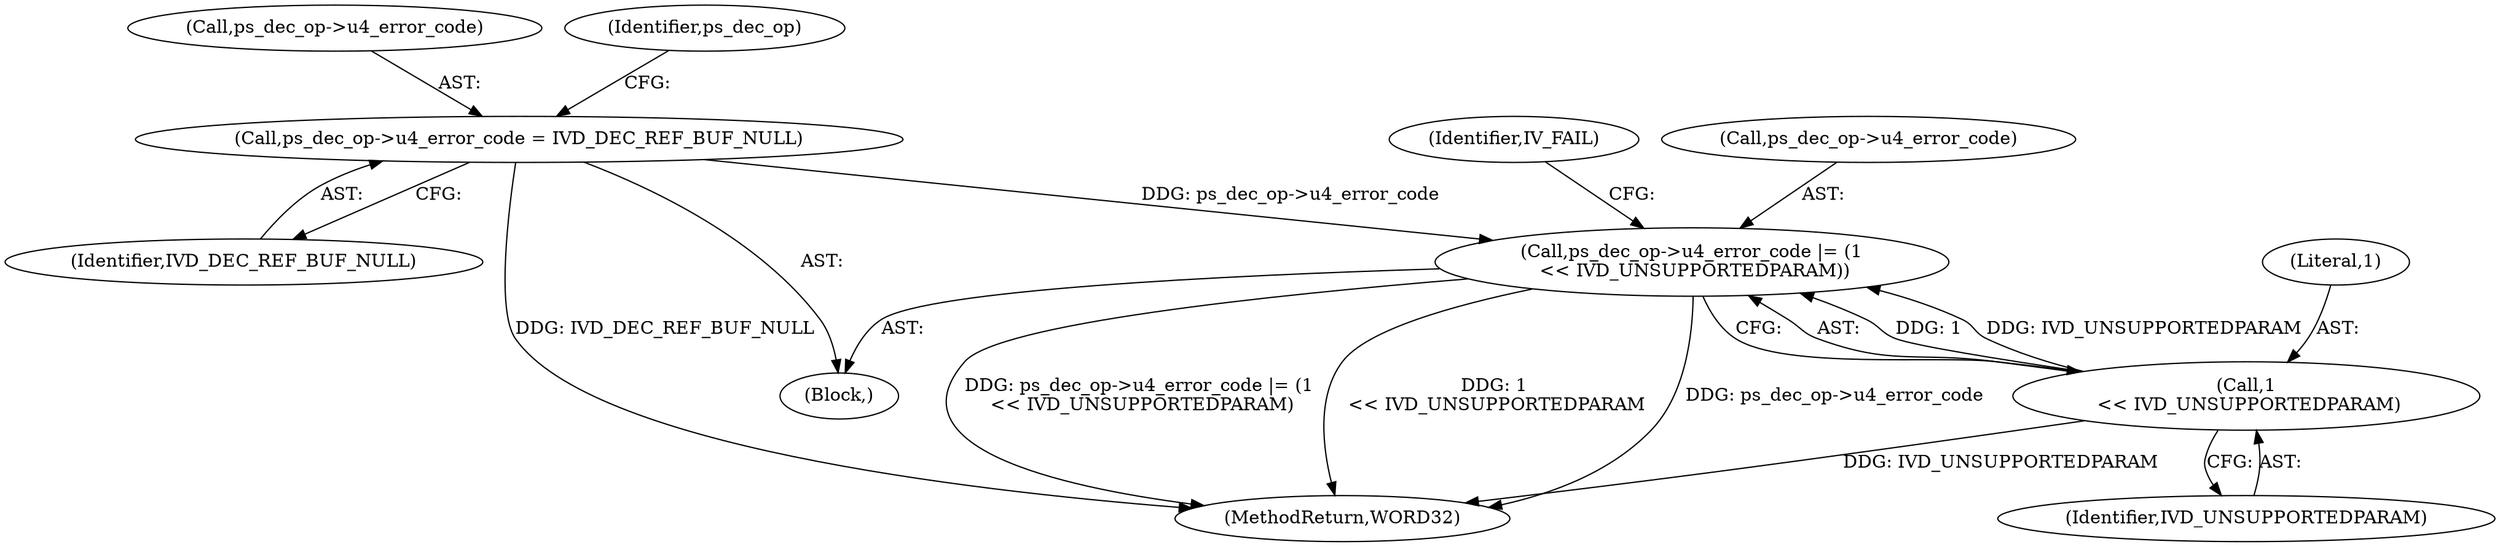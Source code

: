 digraph "0_Android_a78887bcffbc2995cf9ed72e0697acf560875e9e@pointer" {
"1000665" [label="(Call,ps_dec_op->u4_error_code |= (1\n << IVD_UNSUPPORTEDPARAM))"];
"1000660" [label="(Call,ps_dec_op->u4_error_code = IVD_DEC_REF_BUF_NULL)"];
"1000669" [label="(Call,1\n << IVD_UNSUPPORTEDPARAM)"];
"1000660" [label="(Call,ps_dec_op->u4_error_code = IVD_DEC_REF_BUF_NULL)"];
"1000670" [label="(Literal,1)"];
"1002129" [label="(MethodReturn,WORD32)"];
"1000669" [label="(Call,1\n << IVD_UNSUPPORTEDPARAM)"];
"1000671" [label="(Identifier,IVD_UNSUPPORTEDPARAM)"];
"1000664" [label="(Identifier,IVD_DEC_REF_BUF_NULL)"];
"1000673" [label="(Identifier,IV_FAIL)"];
"1000665" [label="(Call,ps_dec_op->u4_error_code |= (1\n << IVD_UNSUPPORTEDPARAM))"];
"1000661" [label="(Call,ps_dec_op->u4_error_code)"];
"1000666" [label="(Call,ps_dec_op->u4_error_code)"];
"1000659" [label="(Block,)"];
"1000667" [label="(Identifier,ps_dec_op)"];
"1000665" -> "1000659"  [label="AST: "];
"1000665" -> "1000669"  [label="CFG: "];
"1000666" -> "1000665"  [label="AST: "];
"1000669" -> "1000665"  [label="AST: "];
"1000673" -> "1000665"  [label="CFG: "];
"1000665" -> "1002129"  [label="DDG: ps_dec_op->u4_error_code"];
"1000665" -> "1002129"  [label="DDG: ps_dec_op->u4_error_code |= (1\n << IVD_UNSUPPORTEDPARAM)"];
"1000665" -> "1002129"  [label="DDG: 1\n << IVD_UNSUPPORTEDPARAM"];
"1000660" -> "1000665"  [label="DDG: ps_dec_op->u4_error_code"];
"1000669" -> "1000665"  [label="DDG: 1"];
"1000669" -> "1000665"  [label="DDG: IVD_UNSUPPORTEDPARAM"];
"1000660" -> "1000659"  [label="AST: "];
"1000660" -> "1000664"  [label="CFG: "];
"1000661" -> "1000660"  [label="AST: "];
"1000664" -> "1000660"  [label="AST: "];
"1000667" -> "1000660"  [label="CFG: "];
"1000660" -> "1002129"  [label="DDG: IVD_DEC_REF_BUF_NULL"];
"1000669" -> "1000671"  [label="CFG: "];
"1000670" -> "1000669"  [label="AST: "];
"1000671" -> "1000669"  [label="AST: "];
"1000669" -> "1002129"  [label="DDG: IVD_UNSUPPORTEDPARAM"];
}
